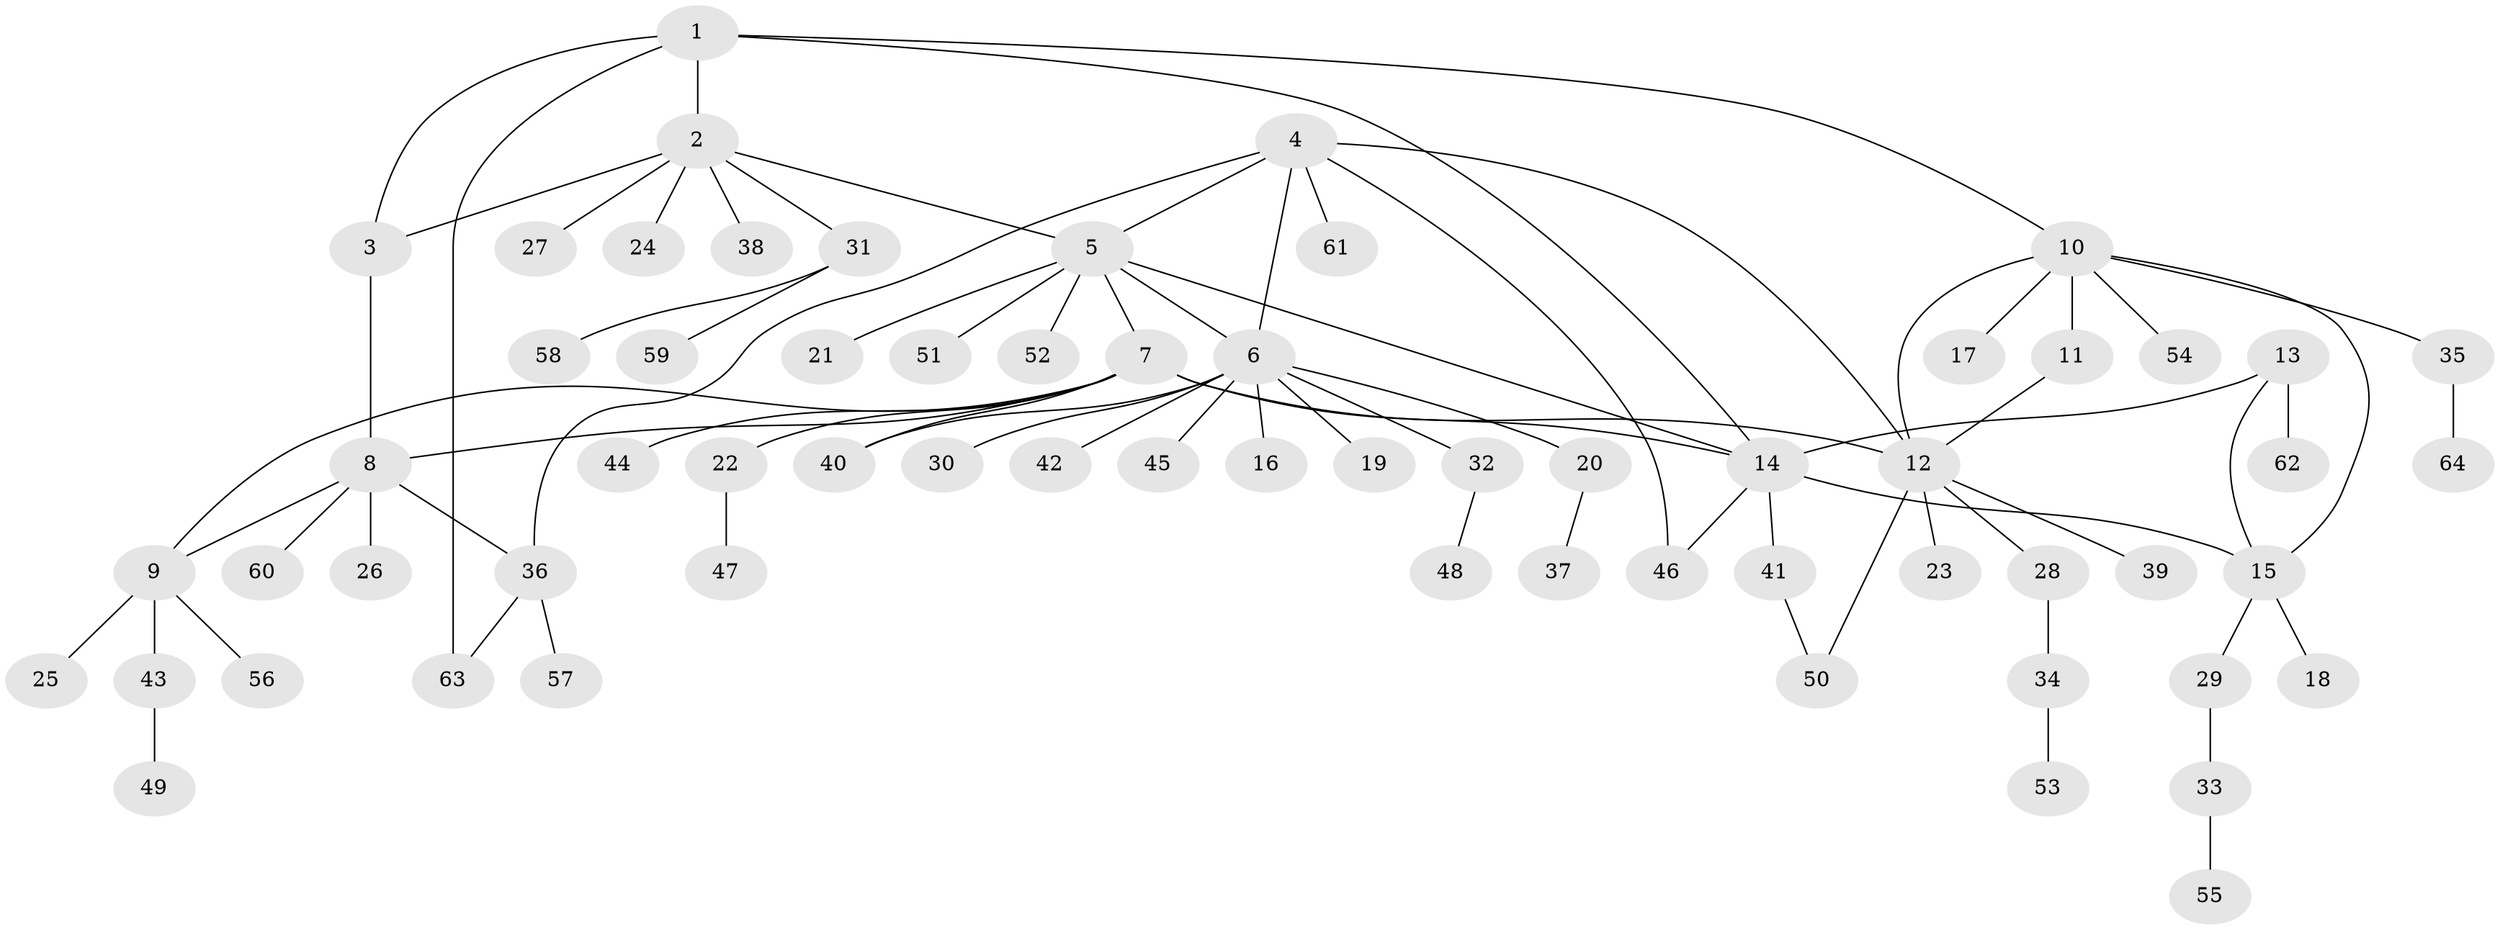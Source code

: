 // Generated by graph-tools (version 1.1) at 2025/15/03/09/25 04:15:43]
// undirected, 64 vertices, 79 edges
graph export_dot {
graph [start="1"]
  node [color=gray90,style=filled];
  1;
  2;
  3;
  4;
  5;
  6;
  7;
  8;
  9;
  10;
  11;
  12;
  13;
  14;
  15;
  16;
  17;
  18;
  19;
  20;
  21;
  22;
  23;
  24;
  25;
  26;
  27;
  28;
  29;
  30;
  31;
  32;
  33;
  34;
  35;
  36;
  37;
  38;
  39;
  40;
  41;
  42;
  43;
  44;
  45;
  46;
  47;
  48;
  49;
  50;
  51;
  52;
  53;
  54;
  55;
  56;
  57;
  58;
  59;
  60;
  61;
  62;
  63;
  64;
  1 -- 2;
  1 -- 3;
  1 -- 10;
  1 -- 14;
  1 -- 63;
  2 -- 3;
  2 -- 5;
  2 -- 24;
  2 -- 27;
  2 -- 31;
  2 -- 38;
  3 -- 8;
  4 -- 5;
  4 -- 6;
  4 -- 12;
  4 -- 36;
  4 -- 46;
  4 -- 61;
  5 -- 6;
  5 -- 7;
  5 -- 14;
  5 -- 21;
  5 -- 51;
  5 -- 52;
  6 -- 16;
  6 -- 19;
  6 -- 20;
  6 -- 30;
  6 -- 32;
  6 -- 40;
  6 -- 42;
  6 -- 45;
  7 -- 8;
  7 -- 9;
  7 -- 12;
  7 -- 14;
  7 -- 22;
  7 -- 40;
  7 -- 44;
  8 -- 9;
  8 -- 26;
  8 -- 36;
  8 -- 60;
  9 -- 25;
  9 -- 43;
  9 -- 56;
  10 -- 11;
  10 -- 12;
  10 -- 15;
  10 -- 17;
  10 -- 35;
  10 -- 54;
  11 -- 12;
  12 -- 23;
  12 -- 28;
  12 -- 39;
  12 -- 50;
  13 -- 14;
  13 -- 15;
  13 -- 62;
  14 -- 15;
  14 -- 41;
  14 -- 46;
  15 -- 18;
  15 -- 29;
  20 -- 37;
  22 -- 47;
  28 -- 34;
  29 -- 33;
  31 -- 58;
  31 -- 59;
  32 -- 48;
  33 -- 55;
  34 -- 53;
  35 -- 64;
  36 -- 57;
  36 -- 63;
  41 -- 50;
  43 -- 49;
}
